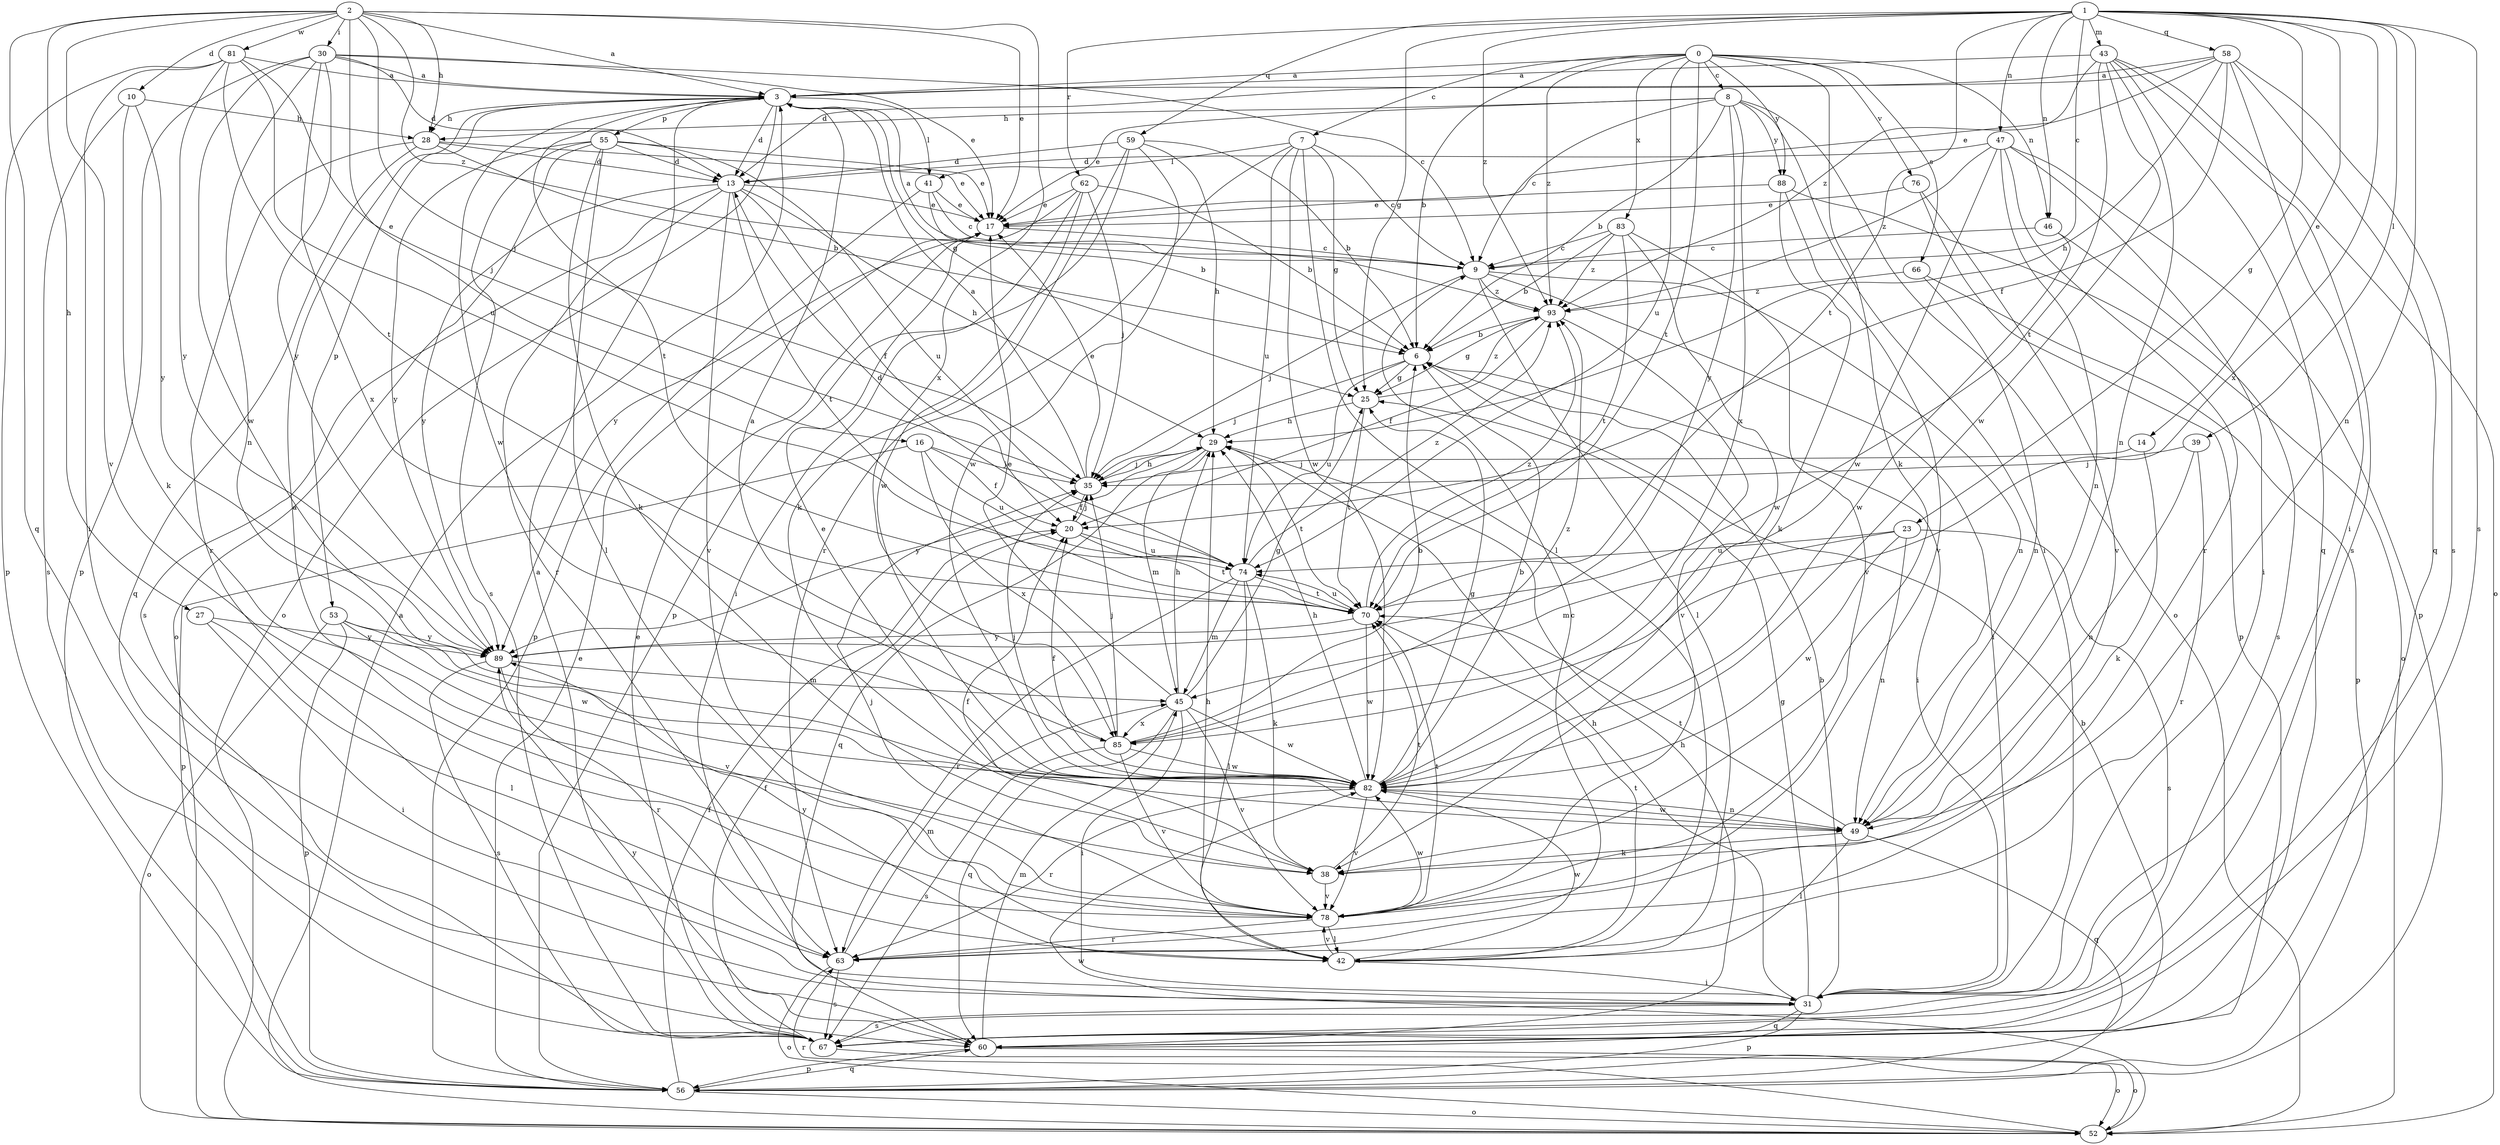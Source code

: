 strict digraph  {
0;
1;
2;
3;
6;
7;
8;
9;
10;
13;
14;
16;
17;
20;
23;
25;
27;
28;
29;
30;
31;
35;
38;
39;
41;
42;
43;
45;
46;
47;
49;
52;
53;
55;
56;
58;
59;
60;
62;
63;
66;
67;
70;
74;
76;
78;
81;
82;
83;
85;
88;
89;
93;
0 -> 3  [label=a];
0 -> 6  [label=b];
0 -> 7  [label=c];
0 -> 8  [label=c];
0 -> 38  [label=k];
0 -> 46  [label=n];
0 -> 66  [label=s];
0 -> 70  [label=t];
0 -> 74  [label=u];
0 -> 76  [label=v];
0 -> 83  [label=x];
0 -> 88  [label=y];
0 -> 93  [label=z];
1 -> 9  [label=c];
1 -> 14  [label=e];
1 -> 23  [label=g];
1 -> 25  [label=g];
1 -> 39  [label=l];
1 -> 43  [label=m];
1 -> 46  [label=n];
1 -> 47  [label=n];
1 -> 49  [label=n];
1 -> 58  [label=q];
1 -> 59  [label=q];
1 -> 62  [label=r];
1 -> 67  [label=s];
1 -> 70  [label=t];
1 -> 85  [label=x];
1 -> 93  [label=z];
2 -> 3  [label=a];
2 -> 10  [label=d];
2 -> 16  [label=e];
2 -> 17  [label=e];
2 -> 27  [label=h];
2 -> 28  [label=h];
2 -> 30  [label=i];
2 -> 35  [label=j];
2 -> 60  [label=q];
2 -> 78  [label=v];
2 -> 81  [label=w];
2 -> 85  [label=x];
2 -> 93  [label=z];
3 -> 13  [label=d];
3 -> 25  [label=g];
3 -> 28  [label=h];
3 -> 41  [label=l];
3 -> 52  [label=o];
3 -> 53  [label=p];
3 -> 55  [label=p];
3 -> 70  [label=t];
3 -> 82  [label=w];
6 -> 25  [label=g];
6 -> 31  [label=i];
6 -> 35  [label=j];
6 -> 74  [label=u];
7 -> 9  [label=c];
7 -> 25  [label=g];
7 -> 41  [label=l];
7 -> 42  [label=l];
7 -> 63  [label=r];
7 -> 74  [label=u];
7 -> 82  [label=w];
8 -> 6  [label=b];
8 -> 9  [label=c];
8 -> 17  [label=e];
8 -> 28  [label=h];
8 -> 31  [label=i];
8 -> 52  [label=o];
8 -> 85  [label=x];
8 -> 88  [label=y];
8 -> 89  [label=y];
9 -> 3  [label=a];
9 -> 31  [label=i];
9 -> 35  [label=j];
9 -> 42  [label=l];
9 -> 49  [label=n];
9 -> 93  [label=z];
10 -> 28  [label=h];
10 -> 38  [label=k];
10 -> 67  [label=s];
10 -> 89  [label=y];
13 -> 17  [label=e];
13 -> 20  [label=f];
13 -> 29  [label=h];
13 -> 63  [label=r];
13 -> 67  [label=s];
13 -> 70  [label=t];
13 -> 78  [label=v];
13 -> 89  [label=y];
14 -> 35  [label=j];
14 -> 38  [label=k];
16 -> 20  [label=f];
16 -> 35  [label=j];
16 -> 56  [label=p];
16 -> 74  [label=u];
16 -> 85  [label=x];
17 -> 9  [label=c];
20 -> 35  [label=j];
20 -> 70  [label=t];
20 -> 74  [label=u];
23 -> 45  [label=m];
23 -> 49  [label=n];
23 -> 67  [label=s];
23 -> 74  [label=u];
23 -> 82  [label=w];
25 -> 29  [label=h];
25 -> 70  [label=t];
25 -> 93  [label=z];
27 -> 31  [label=i];
27 -> 42  [label=l];
27 -> 89  [label=y];
28 -> 6  [label=b];
28 -> 13  [label=d];
28 -> 17  [label=e];
28 -> 60  [label=q];
28 -> 63  [label=r];
29 -> 35  [label=j];
29 -> 45  [label=m];
29 -> 60  [label=q];
29 -> 70  [label=t];
29 -> 89  [label=y];
30 -> 3  [label=a];
30 -> 9  [label=c];
30 -> 13  [label=d];
30 -> 17  [label=e];
30 -> 49  [label=n];
30 -> 56  [label=p];
30 -> 82  [label=w];
30 -> 85  [label=x];
30 -> 89  [label=y];
31 -> 6  [label=b];
31 -> 25  [label=g];
31 -> 29  [label=h];
31 -> 56  [label=p];
31 -> 60  [label=q];
31 -> 67  [label=s];
35 -> 3  [label=a];
35 -> 17  [label=e];
35 -> 20  [label=f];
35 -> 29  [label=h];
38 -> 20  [label=f];
38 -> 70  [label=t];
38 -> 78  [label=v];
39 -> 35  [label=j];
39 -> 49  [label=n];
39 -> 63  [label=r];
41 -> 6  [label=b];
41 -> 9  [label=c];
41 -> 17  [label=e];
41 -> 56  [label=p];
42 -> 29  [label=h];
42 -> 31  [label=i];
42 -> 70  [label=t];
42 -> 78  [label=v];
42 -> 82  [label=w];
42 -> 89  [label=y];
43 -> 3  [label=a];
43 -> 49  [label=n];
43 -> 52  [label=o];
43 -> 60  [label=q];
43 -> 67  [label=s];
43 -> 70  [label=t];
43 -> 82  [label=w];
43 -> 93  [label=z];
45 -> 17  [label=e];
45 -> 25  [label=g];
45 -> 29  [label=h];
45 -> 31  [label=i];
45 -> 60  [label=q];
45 -> 78  [label=v];
45 -> 82  [label=w];
45 -> 85  [label=x];
46 -> 9  [label=c];
46 -> 67  [label=s];
46 -> 82  [label=w];
47 -> 13  [label=d];
47 -> 31  [label=i];
47 -> 49  [label=n];
47 -> 56  [label=p];
47 -> 63  [label=r];
47 -> 82  [label=w];
47 -> 93  [label=z];
49 -> 17  [label=e];
49 -> 38  [label=k];
49 -> 42  [label=l];
49 -> 60  [label=q];
49 -> 70  [label=t];
49 -> 82  [label=w];
52 -> 3  [label=a];
52 -> 63  [label=r];
52 -> 82  [label=w];
53 -> 52  [label=o];
53 -> 56  [label=p];
53 -> 78  [label=v];
53 -> 82  [label=w];
53 -> 89  [label=y];
55 -> 13  [label=d];
55 -> 17  [label=e];
55 -> 38  [label=k];
55 -> 42  [label=l];
55 -> 52  [label=o];
55 -> 67  [label=s];
55 -> 74  [label=u];
55 -> 89  [label=y];
56 -> 6  [label=b];
56 -> 17  [label=e];
56 -> 20  [label=f];
56 -> 52  [label=o];
56 -> 60  [label=q];
58 -> 3  [label=a];
58 -> 13  [label=d];
58 -> 17  [label=e];
58 -> 20  [label=f];
58 -> 29  [label=h];
58 -> 31  [label=i];
58 -> 60  [label=q];
58 -> 67  [label=s];
59 -> 6  [label=b];
59 -> 13  [label=d];
59 -> 29  [label=h];
59 -> 38  [label=k];
59 -> 56  [label=p];
59 -> 82  [label=w];
60 -> 29  [label=h];
60 -> 45  [label=m];
60 -> 52  [label=o];
60 -> 56  [label=p];
60 -> 89  [label=y];
62 -> 6  [label=b];
62 -> 17  [label=e];
62 -> 31  [label=i];
62 -> 35  [label=j];
62 -> 82  [label=w];
62 -> 89  [label=y];
63 -> 9  [label=c];
63 -> 45  [label=m];
63 -> 52  [label=o];
63 -> 67  [label=s];
66 -> 49  [label=n];
66 -> 56  [label=p];
66 -> 93  [label=z];
67 -> 3  [label=a];
67 -> 17  [label=e];
67 -> 20  [label=f];
67 -> 52  [label=o];
70 -> 74  [label=u];
70 -> 82  [label=w];
70 -> 89  [label=y];
70 -> 93  [label=z];
74 -> 13  [label=d];
74 -> 38  [label=k];
74 -> 42  [label=l];
74 -> 45  [label=m];
74 -> 63  [label=r];
74 -> 70  [label=t];
74 -> 93  [label=z];
76 -> 17  [label=e];
76 -> 56  [label=p];
76 -> 78  [label=v];
78 -> 3  [label=a];
78 -> 35  [label=j];
78 -> 42  [label=l];
78 -> 63  [label=r];
78 -> 70  [label=t];
78 -> 82  [label=w];
81 -> 3  [label=a];
81 -> 31  [label=i];
81 -> 35  [label=j];
81 -> 56  [label=p];
81 -> 70  [label=t];
81 -> 74  [label=u];
81 -> 89  [label=y];
82 -> 6  [label=b];
82 -> 20  [label=f];
82 -> 25  [label=g];
82 -> 29  [label=h];
82 -> 35  [label=j];
82 -> 49  [label=n];
82 -> 63  [label=r];
82 -> 78  [label=v];
83 -> 6  [label=b];
83 -> 9  [label=c];
83 -> 70  [label=t];
83 -> 78  [label=v];
83 -> 82  [label=w];
83 -> 93  [label=z];
85 -> 3  [label=a];
85 -> 6  [label=b];
85 -> 35  [label=j];
85 -> 67  [label=s];
85 -> 78  [label=v];
85 -> 82  [label=w];
85 -> 93  [label=z];
88 -> 17  [label=e];
88 -> 38  [label=k];
88 -> 52  [label=o];
88 -> 78  [label=v];
89 -> 45  [label=m];
89 -> 63  [label=r];
89 -> 67  [label=s];
93 -> 6  [label=b];
93 -> 20  [label=f];
93 -> 25  [label=g];
93 -> 78  [label=v];
}
